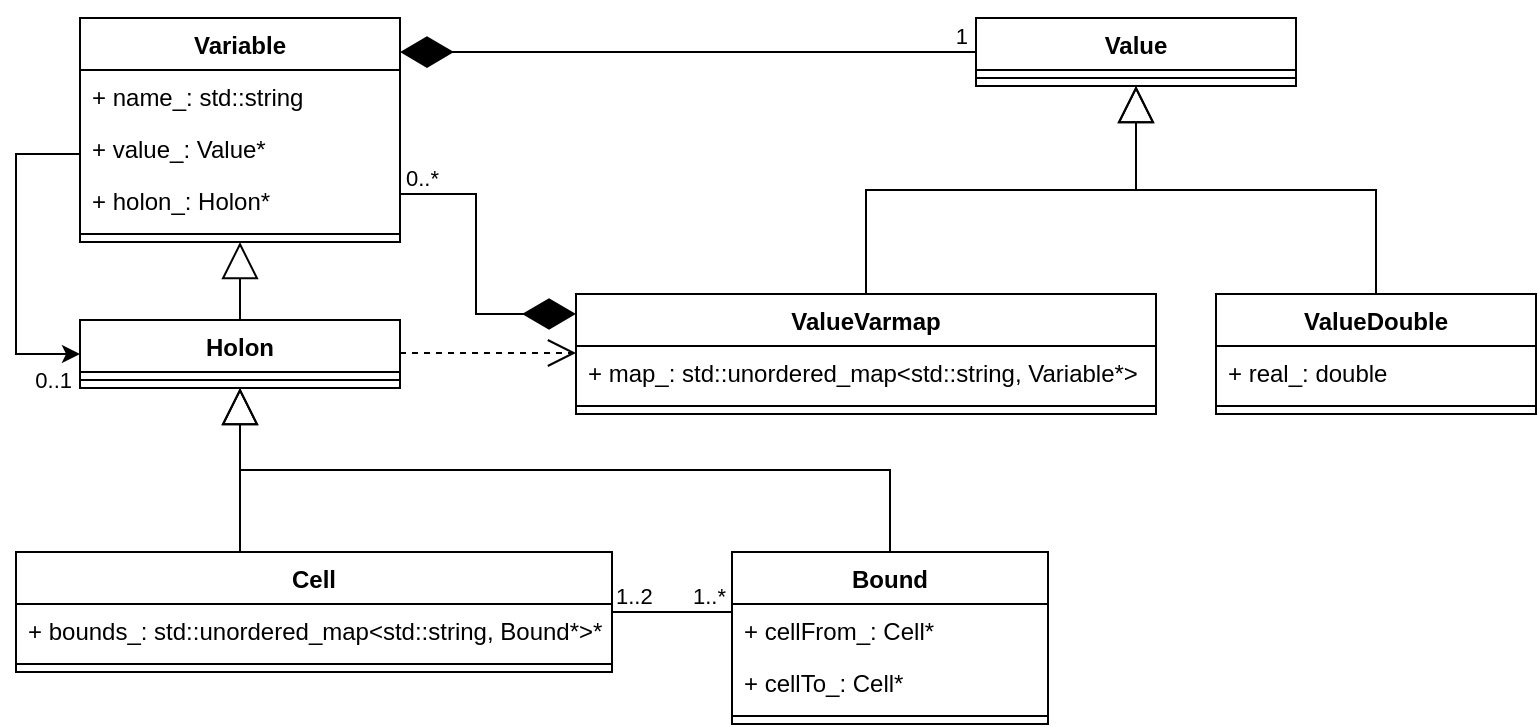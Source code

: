 <mxfile version="24.7.1" type="device">
  <diagram id="C5RBs43oDa-KdzZeNtuy" name="Page-1">
    <mxGraphModel dx="1434" dy="746" grid="1" gridSize="10" guides="1" tooltips="1" connect="1" arrows="1" fold="1" page="1" pageScale="1" pageWidth="827" pageHeight="1169" math="0" shadow="0">
      <root>
        <mxCell id="WIyWlLk6GJQsqaUBKTNV-0" />
        <mxCell id="WIyWlLk6GJQsqaUBKTNV-1" parent="WIyWlLk6GJQsqaUBKTNV-0" />
        <mxCell id="bi7nDaM9KjCF1Ovzvnjr-1" value="Variable" style="swimlane;fontStyle=1;align=center;verticalAlign=top;childLayout=stackLayout;horizontal=1;startSize=26;horizontalStack=0;resizeParent=1;resizeParentMax=0;resizeLast=0;collapsible=1;marginBottom=0;whiteSpace=wrap;html=1;" parent="WIyWlLk6GJQsqaUBKTNV-1" vertex="1">
          <mxGeometry x="72" y="192" width="160" height="112" as="geometry" />
        </mxCell>
        <mxCell id="bi7nDaM9KjCF1Ovzvnjr-2" value="+ name_: std::string" style="text;strokeColor=none;fillColor=none;align=left;verticalAlign=top;spacingLeft=4;spacingRight=4;overflow=hidden;rotatable=0;points=[[0,0.5],[1,0.5]];portConstraint=eastwest;whiteSpace=wrap;html=1;" parent="bi7nDaM9KjCF1Ovzvnjr-1" vertex="1">
          <mxGeometry y="26" width="160" height="26" as="geometry" />
        </mxCell>
        <mxCell id="bi7nDaM9KjCF1Ovzvnjr-5" value="+ value_: Value*" style="text;strokeColor=none;fillColor=none;align=left;verticalAlign=top;spacingLeft=4;spacingRight=4;overflow=hidden;rotatable=0;points=[[0,0.5],[1,0.5]];portConstraint=eastwest;whiteSpace=wrap;html=1;" parent="bi7nDaM9KjCF1Ovzvnjr-1" vertex="1">
          <mxGeometry y="52" width="160" height="26" as="geometry" />
        </mxCell>
        <mxCell id="-LnbbRWhD2fZhIiGLRB6-0" value="+ holon_: Holon*" style="text;strokeColor=none;fillColor=none;align=left;verticalAlign=top;spacingLeft=4;spacingRight=4;overflow=hidden;rotatable=0;points=[[0,0.5],[1,0.5]];portConstraint=eastwest;whiteSpace=wrap;html=1;" parent="bi7nDaM9KjCF1Ovzvnjr-1" vertex="1">
          <mxGeometry y="78" width="160" height="26" as="geometry" />
        </mxCell>
        <mxCell id="bi7nDaM9KjCF1Ovzvnjr-3" value="" style="line;strokeWidth=1;fillColor=none;align=left;verticalAlign=middle;spacingTop=-1;spacingLeft=3;spacingRight=3;rotatable=0;labelPosition=right;points=[];portConstraint=eastwest;strokeColor=inherit;" parent="bi7nDaM9KjCF1Ovzvnjr-1" vertex="1">
          <mxGeometry y="104" width="160" height="8" as="geometry" />
        </mxCell>
        <mxCell id="bi7nDaM9KjCF1Ovzvnjr-6" value="Value" style="swimlane;fontStyle=1;align=center;verticalAlign=top;childLayout=stackLayout;horizontal=1;startSize=26;horizontalStack=0;resizeParent=1;resizeParentMax=0;resizeLast=0;collapsible=1;marginBottom=0;whiteSpace=wrap;html=1;" parent="WIyWlLk6GJQsqaUBKTNV-1" vertex="1">
          <mxGeometry x="520" y="192" width="160" height="34" as="geometry" />
        </mxCell>
        <mxCell id="bi7nDaM9KjCF1Ovzvnjr-8" value="" style="line;strokeWidth=1;fillColor=none;align=left;verticalAlign=middle;spacingTop=-1;spacingLeft=3;spacingRight=3;rotatable=0;labelPosition=right;points=[];portConstraint=eastwest;strokeColor=inherit;" parent="bi7nDaM9KjCF1Ovzvnjr-6" vertex="1">
          <mxGeometry y="26" width="160" height="8" as="geometry" />
        </mxCell>
        <mxCell id="bi7nDaM9KjCF1Ovzvnjr-12" value="ValueVarmap&lt;div&gt;&lt;br&gt;&lt;/div&gt;" style="swimlane;fontStyle=1;align=center;verticalAlign=top;childLayout=stackLayout;horizontal=1;startSize=26;horizontalStack=0;resizeParent=1;resizeParentMax=0;resizeLast=0;collapsible=1;marginBottom=0;whiteSpace=wrap;html=1;" parent="WIyWlLk6GJQsqaUBKTNV-1" vertex="1">
          <mxGeometry x="320" y="330" width="290" height="60" as="geometry">
            <mxRectangle x="320" y="330" width="110" height="40" as="alternateBounds" />
          </mxGeometry>
        </mxCell>
        <mxCell id="bi7nDaM9KjCF1Ovzvnjr-13" value="+ map_: std::unordered_map&amp;lt;std::string, Variable*&amp;gt;" style="text;strokeColor=none;fillColor=none;align=left;verticalAlign=top;spacingLeft=4;spacingRight=4;overflow=hidden;rotatable=0;points=[[0,0.5],[1,0.5]];portConstraint=eastwest;whiteSpace=wrap;html=1;" parent="bi7nDaM9KjCF1Ovzvnjr-12" vertex="1">
          <mxGeometry y="26" width="290" height="26" as="geometry" />
        </mxCell>
        <mxCell id="bi7nDaM9KjCF1Ovzvnjr-14" value="" style="line;strokeWidth=1;fillColor=none;align=left;verticalAlign=middle;spacingTop=-1;spacingLeft=3;spacingRight=3;rotatable=0;labelPosition=right;points=[];portConstraint=eastwest;strokeColor=inherit;" parent="bi7nDaM9KjCF1Ovzvnjr-12" vertex="1">
          <mxGeometry y="52" width="290" height="8" as="geometry" />
        </mxCell>
        <mxCell id="bi7nDaM9KjCF1Ovzvnjr-19" value="" style="endArrow=block;endSize=16;endFill=0;html=1;rounded=0;edgeStyle=elbowEdgeStyle;elbow=vertical;" parent="WIyWlLk6GJQsqaUBKTNV-1" source="bi7nDaM9KjCF1Ovzvnjr-12" target="bi7nDaM9KjCF1Ovzvnjr-6" edge="1">
          <mxGeometry width="160" relative="1" as="geometry">
            <mxPoint x="330" y="380" as="sourcePoint" />
            <mxPoint x="720" y="370" as="targetPoint" />
          </mxGeometry>
        </mxCell>
        <mxCell id="-LnbbRWhD2fZhIiGLRB6-4" value="" style="edgeStyle=orthogonalEdgeStyle;rounded=0;orthogonalLoop=1;jettySize=auto;html=1;" parent="WIyWlLk6GJQsqaUBKTNV-1" source="bi7nDaM9KjCF1Ovzvnjr-1" target="bi7nDaM9KjCF1Ovzvnjr-20" edge="1">
          <mxGeometry relative="1" as="geometry">
            <mxPoint x="100" y="330" as="targetPoint" />
            <Array as="points">
              <mxPoint x="40" y="260" />
              <mxPoint x="40" y="360" />
            </Array>
          </mxGeometry>
        </mxCell>
        <mxCell id="-LnbbRWhD2fZhIiGLRB6-5" value="0..1" style="edgeLabel;html=1;align=right;verticalAlign=top;resizable=0;points=[];spacingRight=4;" parent="-LnbbRWhD2fZhIiGLRB6-4" vertex="1" connectable="0">
          <mxGeometry x="0.803" y="-2" relative="1" as="geometry">
            <mxPoint x="16" y="-2" as="offset" />
          </mxGeometry>
        </mxCell>
        <mxCell id="bi7nDaM9KjCF1Ovzvnjr-20" value="Holon" style="swimlane;fontStyle=1;align=center;verticalAlign=top;childLayout=stackLayout;horizontal=1;startSize=26;horizontalStack=0;resizeParent=1;resizeParentMax=0;resizeLast=0;collapsible=1;marginBottom=0;whiteSpace=wrap;html=1;" parent="WIyWlLk6GJQsqaUBKTNV-1" vertex="1">
          <mxGeometry x="72" y="343" width="160" height="34" as="geometry" />
        </mxCell>
        <mxCell id="bi7nDaM9KjCF1Ovzvnjr-22" value="" style="line;strokeWidth=1;fillColor=none;align=left;verticalAlign=middle;spacingTop=-1;spacingLeft=3;spacingRight=3;rotatable=0;labelPosition=right;points=[];portConstraint=eastwest;strokeColor=inherit;" parent="bi7nDaM9KjCF1Ovzvnjr-20" vertex="1">
          <mxGeometry y="26" width="160" height="8" as="geometry" />
        </mxCell>
        <mxCell id="bi7nDaM9KjCF1Ovzvnjr-27" value="" style="endArrow=block;endSize=16;endFill=0;html=1;rounded=0;edgeStyle=elbowEdgeStyle;elbow=vertical;" parent="WIyWlLk6GJQsqaUBKTNV-1" source="bi7nDaM9KjCF1Ovzvnjr-20" target="bi7nDaM9KjCF1Ovzvnjr-1" edge="1">
          <mxGeometry width="160" relative="1" as="geometry">
            <mxPoint x="600" y="340" as="sourcePoint" />
            <mxPoint x="600" y="235" as="targetPoint" />
          </mxGeometry>
        </mxCell>
        <mxCell id="bi7nDaM9KjCF1Ovzvnjr-28" value="ValueDouble" style="swimlane;fontStyle=1;align=center;verticalAlign=top;childLayout=stackLayout;horizontal=1;startSize=26;horizontalStack=0;resizeParent=1;resizeParentMax=0;resizeLast=0;collapsible=1;marginBottom=0;whiteSpace=wrap;html=1;" parent="WIyWlLk6GJQsqaUBKTNV-1" vertex="1">
          <mxGeometry x="640" y="330" width="160" height="60" as="geometry" />
        </mxCell>
        <mxCell id="bi7nDaM9KjCF1Ovzvnjr-29" value="+ real_: double" style="text;strokeColor=none;fillColor=none;align=left;verticalAlign=top;spacingLeft=4;spacingRight=4;overflow=hidden;rotatable=0;points=[[0,0.5],[1,0.5]];portConstraint=eastwest;whiteSpace=wrap;html=1;" parent="bi7nDaM9KjCF1Ovzvnjr-28" vertex="1">
          <mxGeometry y="26" width="160" height="26" as="geometry" />
        </mxCell>
        <mxCell id="bi7nDaM9KjCF1Ovzvnjr-30" value="" style="line;strokeWidth=1;fillColor=none;align=left;verticalAlign=middle;spacingTop=-1;spacingLeft=3;spacingRight=3;rotatable=0;labelPosition=right;points=[];portConstraint=eastwest;strokeColor=inherit;" parent="bi7nDaM9KjCF1Ovzvnjr-28" vertex="1">
          <mxGeometry y="52" width="160" height="8" as="geometry" />
        </mxCell>
        <mxCell id="bi7nDaM9KjCF1Ovzvnjr-32" value="" style="endArrow=block;endSize=16;endFill=0;html=1;rounded=0;edgeStyle=elbowEdgeStyle;elbow=vertical;exitX=0.5;exitY=0;exitDx=0;exitDy=0;" parent="WIyWlLk6GJQsqaUBKTNV-1" source="bi7nDaM9KjCF1Ovzvnjr-28" target="bi7nDaM9KjCF1Ovzvnjr-6" edge="1">
          <mxGeometry width="160" relative="1" as="geometry">
            <mxPoint x="475" y="340" as="sourcePoint" />
            <mxPoint x="610" y="235" as="targetPoint" />
          </mxGeometry>
        </mxCell>
        <mxCell id="bi7nDaM9KjCF1Ovzvnjr-33" value="Cell" style="swimlane;fontStyle=1;align=center;verticalAlign=top;childLayout=stackLayout;horizontal=1;startSize=26;horizontalStack=0;resizeParent=1;resizeParentMax=0;resizeLast=0;collapsible=1;marginBottom=0;whiteSpace=wrap;html=1;" parent="WIyWlLk6GJQsqaUBKTNV-1" vertex="1">
          <mxGeometry x="40" y="459" width="298" height="60" as="geometry" />
        </mxCell>
        <mxCell id="bi7nDaM9KjCF1Ovzvnjr-34" value="+ bounds_: std::unordered_map&amp;lt;std::string, Bound*&amp;gt;*" style="text;strokeColor=none;fillColor=none;align=left;verticalAlign=top;spacingLeft=4;spacingRight=4;overflow=hidden;rotatable=0;points=[[0,0.5],[1,0.5]];portConstraint=eastwest;whiteSpace=wrap;html=1;" parent="bi7nDaM9KjCF1Ovzvnjr-33" vertex="1">
          <mxGeometry y="26" width="298" height="26" as="geometry" />
        </mxCell>
        <mxCell id="bi7nDaM9KjCF1Ovzvnjr-35" value="" style="line;strokeWidth=1;fillColor=none;align=left;verticalAlign=middle;spacingTop=-1;spacingLeft=3;spacingRight=3;rotatable=0;labelPosition=right;points=[];portConstraint=eastwest;strokeColor=inherit;" parent="bi7nDaM9KjCF1Ovzvnjr-33" vertex="1">
          <mxGeometry y="52" width="298" height="8" as="geometry" />
        </mxCell>
        <mxCell id="bi7nDaM9KjCF1Ovzvnjr-36" value="" style="endArrow=block;endSize=16;endFill=0;html=1;rounded=0;edgeStyle=elbowEdgeStyle;elbow=horizontal;" parent="WIyWlLk6GJQsqaUBKTNV-1" source="bi7nDaM9KjCF1Ovzvnjr-33" target="bi7nDaM9KjCF1Ovzvnjr-20" edge="1">
          <mxGeometry width="160" relative="1" as="geometry">
            <mxPoint x="162" y="340" as="sourcePoint" />
            <mxPoint x="162" y="226" as="targetPoint" />
          </mxGeometry>
        </mxCell>
        <mxCell id="bi7nDaM9KjCF1Ovzvnjr-37" value="Bound" style="swimlane;fontStyle=1;align=center;verticalAlign=top;childLayout=stackLayout;horizontal=1;startSize=26;horizontalStack=0;resizeParent=1;resizeParentMax=0;resizeLast=0;collapsible=1;marginBottom=0;whiteSpace=wrap;html=1;" parent="WIyWlLk6GJQsqaUBKTNV-1" vertex="1">
          <mxGeometry x="398" y="459" width="158" height="86" as="geometry" />
        </mxCell>
        <mxCell id="bi7nDaM9KjCF1Ovzvnjr-38" value="+ cellFrom_: Cell*" style="text;strokeColor=none;fillColor=none;align=left;verticalAlign=top;spacingLeft=4;spacingRight=4;overflow=hidden;rotatable=0;points=[[0,0.5],[1,0.5]];portConstraint=eastwest;whiteSpace=wrap;html=1;" parent="bi7nDaM9KjCF1Ovzvnjr-37" vertex="1">
          <mxGeometry y="26" width="158" height="26" as="geometry" />
        </mxCell>
        <mxCell id="bi7nDaM9KjCF1Ovzvnjr-41" value="+ cellTo_: Cell*" style="text;strokeColor=none;fillColor=none;align=left;verticalAlign=top;spacingLeft=4;spacingRight=4;overflow=hidden;rotatable=0;points=[[0,0.5],[1,0.5]];portConstraint=eastwest;whiteSpace=wrap;html=1;" parent="bi7nDaM9KjCF1Ovzvnjr-37" vertex="1">
          <mxGeometry y="52" width="158" height="26" as="geometry" />
        </mxCell>
        <mxCell id="bi7nDaM9KjCF1Ovzvnjr-39" value="" style="line;strokeWidth=1;fillColor=none;align=left;verticalAlign=middle;spacingTop=-1;spacingLeft=3;spacingRight=3;rotatable=0;labelPosition=right;points=[];portConstraint=eastwest;strokeColor=inherit;" parent="bi7nDaM9KjCF1Ovzvnjr-37" vertex="1">
          <mxGeometry y="78" width="158" height="8" as="geometry" />
        </mxCell>
        <mxCell id="bi7nDaM9KjCF1Ovzvnjr-40" value="" style="endArrow=block;endSize=16;endFill=0;html=1;rounded=0;edgeStyle=elbowEdgeStyle;elbow=vertical;" parent="WIyWlLk6GJQsqaUBKTNV-1" source="bi7nDaM9KjCF1Ovzvnjr-37" target="bi7nDaM9KjCF1Ovzvnjr-20" edge="1">
          <mxGeometry width="160" relative="1" as="geometry">
            <mxPoint x="329" y="500" as="sourcePoint" />
            <mxPoint x="250" y="400" as="targetPoint" />
          </mxGeometry>
        </mxCell>
        <mxCell id="bi7nDaM9KjCF1Ovzvnjr-50" value="" style="endArrow=none;html=1;edgeStyle=orthogonalEdgeStyle;rounded=0;" parent="WIyWlLk6GJQsqaUBKTNV-1" source="bi7nDaM9KjCF1Ovzvnjr-33" target="bi7nDaM9KjCF1Ovzvnjr-37" edge="1">
          <mxGeometry relative="1" as="geometry">
            <mxPoint x="390" y="510" as="sourcePoint" />
            <mxPoint x="550" y="510" as="targetPoint" />
            <Array as="points">
              <mxPoint x="330" y="489" />
              <mxPoint x="330" y="489" />
            </Array>
          </mxGeometry>
        </mxCell>
        <mxCell id="bi7nDaM9KjCF1Ovzvnjr-51" value="1..2" style="edgeLabel;resizable=0;html=1;align=left;verticalAlign=bottom;spacingBottom=2;spacingLeft=2;spacing=0;" parent="bi7nDaM9KjCF1Ovzvnjr-50" connectable="0" vertex="1">
          <mxGeometry x="-1" relative="1" as="geometry" />
        </mxCell>
        <mxCell id="bi7nDaM9KjCF1Ovzvnjr-52" value="1..*" style="edgeLabel;resizable=0;html=1;align=right;verticalAlign=bottom;spacingBottom=3;spacingRight=5;spacing=0;" parent="bi7nDaM9KjCF1Ovzvnjr-50" connectable="0" vertex="1">
          <mxGeometry x="1" relative="1" as="geometry">
            <mxPoint y="1" as="offset" />
          </mxGeometry>
        </mxCell>
        <mxCell id="bi7nDaM9KjCF1Ovzvnjr-55" value="" style="endArrow=diamondThin;endFill=1;endSize=24;html=1;rounded=0;edgeStyle=orthogonalEdgeStyle;movable=1;resizable=1;rotatable=1;deletable=1;editable=1;locked=0;connectable=1;" parent="WIyWlLk6GJQsqaUBKTNV-1" source="bi7nDaM9KjCF1Ovzvnjr-1" target="bi7nDaM9KjCF1Ovzvnjr-12" edge="1">
          <mxGeometry width="160" relative="1" as="geometry">
            <mxPoint x="530" y="183" as="sourcePoint" />
            <mxPoint x="242" y="183" as="targetPoint" />
            <Array as="points">
              <mxPoint x="270" y="280" />
              <mxPoint x="270" y="340" />
            </Array>
          </mxGeometry>
        </mxCell>
        <mxCell id="bi7nDaM9KjCF1Ovzvnjr-56" value="0..*" style="edgeLabel;html=1;align=left;verticalAlign=bottom;resizable=0;points=[];spacingRight=0;spacingLeft=3;spacing=0;spacingBottom=5;" parent="bi7nDaM9KjCF1Ovzvnjr-55" vertex="1" connectable="0">
          <mxGeometry x="-0.923" y="1" relative="1" as="geometry">
            <mxPoint x="-6" y="4" as="offset" />
          </mxGeometry>
        </mxCell>
        <mxCell id="bi7nDaM9KjCF1Ovzvnjr-60" value="" style="endArrow=open;endSize=12;dashed=1;html=1;rounded=0;edgeStyle=orthogonalEdgeStyle;" parent="WIyWlLk6GJQsqaUBKTNV-1" edge="1">
          <mxGeometry width="160" relative="1" as="geometry">
            <mxPoint x="232" y="359.5" as="sourcePoint" />
            <mxPoint x="320" y="359.5" as="targetPoint" />
            <Array as="points">
              <mxPoint x="260" y="359.5" />
              <mxPoint x="260" y="359.5" />
            </Array>
          </mxGeometry>
        </mxCell>
        <mxCell id="bi7nDaM9KjCF1Ovzvnjr-61" value="" style="endArrow=diamondThin;endFill=1;endSize=24;html=1;rounded=0;edgeStyle=orthogonalEdgeStyle;" parent="WIyWlLk6GJQsqaUBKTNV-1" edge="1">
          <mxGeometry width="160" relative="1" as="geometry">
            <mxPoint x="520.0" y="209.034" as="sourcePoint" />
            <mxPoint x="232" y="209.034" as="targetPoint" />
            <Array as="points">
              <mxPoint x="370" y="209" />
              <mxPoint x="370" y="209" />
            </Array>
          </mxGeometry>
        </mxCell>
        <mxCell id="bi7nDaM9KjCF1Ovzvnjr-62" value="1" style="edgeLabel;html=1;align=right;verticalAlign=bottom;resizable=0;points=[];spacingRight=5;spacingLeft=0;spacing=0;spacingBottom=2;" parent="bi7nDaM9KjCF1Ovzvnjr-61" vertex="1" connectable="0">
          <mxGeometry x="-0.923" y="1" relative="1" as="geometry">
            <mxPoint x="11" y="-1" as="offset" />
          </mxGeometry>
        </mxCell>
      </root>
    </mxGraphModel>
  </diagram>
</mxfile>
